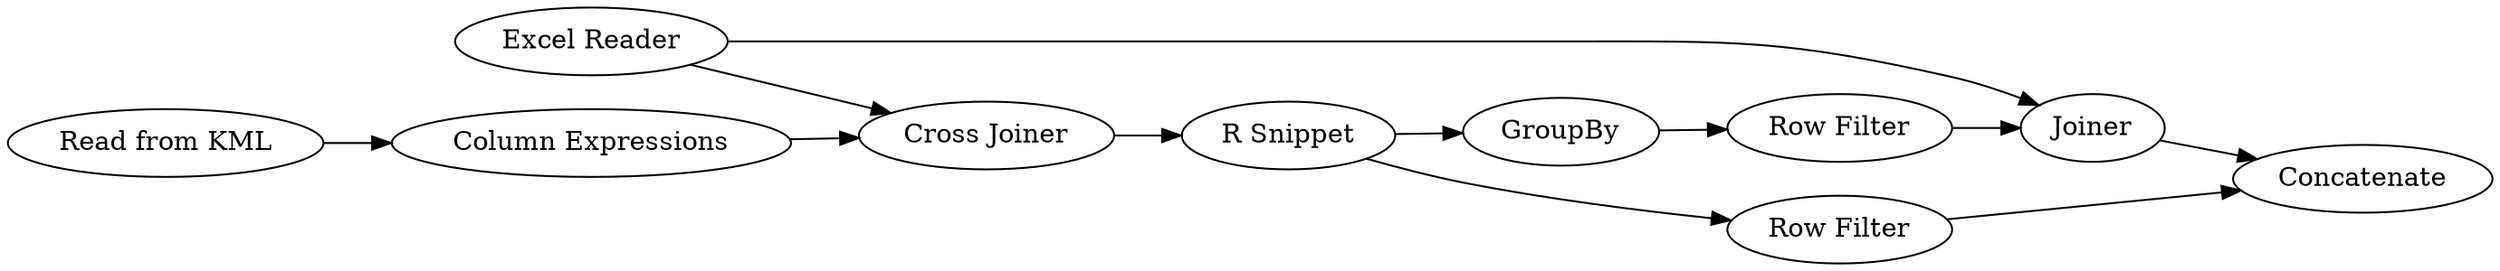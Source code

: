 digraph {
	"-8499523034403763510_3" [label="Excel Reader"]
	"-8499523034403763510_344" [label=Concatenate]
	"-8499523034403763510_340" [label=GroupBy]
	"-8499523034403763510_342" [label="Row Filter"]
	"-8499523034403763510_343" [label="Row Filter"]
	"-8499523034403763510_5" [label="Column Expressions"]
	"-8499523034403763510_336" [label="R Snippet"]
	"-8499523034403763510_341" [label=Joiner]
	"-8499523034403763510_6" [label="Cross Joiner"]
	"-8499523034403763510_4" [label="Read from KML"]
	"-8499523034403763510_336" -> "-8499523034403763510_343"
	"-8499523034403763510_3" -> "-8499523034403763510_341"
	"-8499523034403763510_340" -> "-8499523034403763510_342"
	"-8499523034403763510_342" -> "-8499523034403763510_341"
	"-8499523034403763510_5" -> "-8499523034403763510_6"
	"-8499523034403763510_341" -> "-8499523034403763510_344"
	"-8499523034403763510_3" -> "-8499523034403763510_6"
	"-8499523034403763510_4" -> "-8499523034403763510_5"
	"-8499523034403763510_343" -> "-8499523034403763510_344"
	"-8499523034403763510_336" -> "-8499523034403763510_340"
	"-8499523034403763510_6" -> "-8499523034403763510_336"
	rankdir=LR
}
